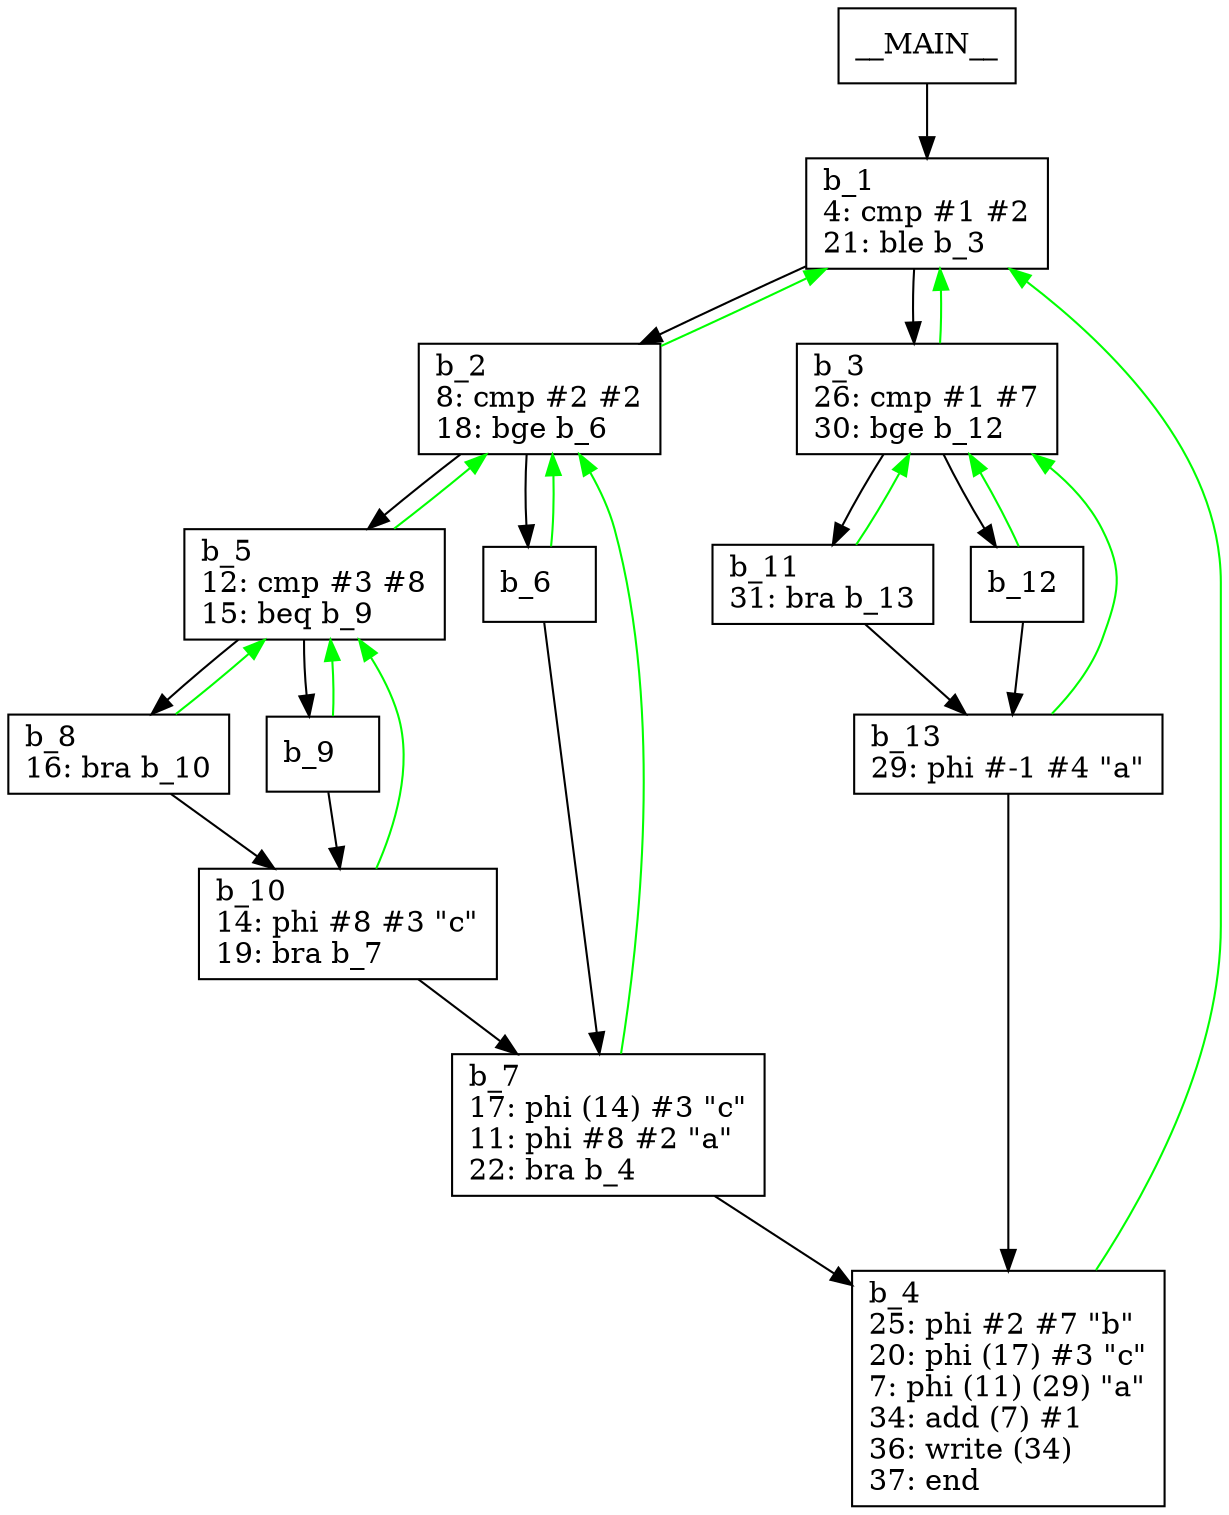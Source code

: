 digraph Computation {
node [shape=box];
__MAIN__ -> b_1;
b_1 [label="b_1\l4: cmp #1 #2\l21: ble b_3\l"]
b_1 -> b_2;
b_2 [label="b_2\l8: cmp #2 #2\l18: bge b_6\l"]
b_2 -> b_5;
b_5 [label="b_5\l12: cmp #3 #8\l15: beq b_9\l"]
b_5 -> b_8;
b_8 [label="b_8\l16: bra b_10\l"]
b_8 -> b_10;
b_10 [label="b_10\l14: phi #8 #3 \"c\"\l19: bra b_7\l"]
b_10 -> b_7;
b_7 [label="b_7\l17: phi (14) #3 \"c\"\l11: phi #8 #2 \"a\"\l22: bra b_4\l"]
b_7 -> b_4;
b_4 [label="b_4\l25: phi #2 #7 \"b\"\l20: phi (17) #3 \"c\"\l7: phi (11) (29) \"a\"\l34: add (7) #1\l36: write (34)\l37: end\l"]
b_4 -> b_1[color="green"];
b_7 -> b_2[color="green"];
b_10 -> b_5[color="green"];
b_8 -> b_5[color="green"];
b_5 -> b_9;
b_9 [label="b_9\l"]
b_9 -> b_10;
b_9 -> b_5[color="green"];
b_5 -> b_2[color="green"];
b_2 -> b_6;
b_6 [label="b_6\l"]
b_6 -> b_7;
b_6 -> b_2[color="green"];
b_2 -> b_1[color="green"];
b_1 -> b_3;
b_3 [label="b_3\l26: cmp #1 #7\l30: bge b_12\l"]
b_3 -> b_11;
b_11 [label="b_11\l31: bra b_13\l"]
b_11 -> b_13;
b_13 [label="b_13\l29: phi #-1 #4 \"a\"\l"]
b_13 -> b_4;
b_13 -> b_3[color="green"];
b_11 -> b_3[color="green"];
b_3 -> b_12;
b_12 [label="b_12\l"]
b_12 -> b_13;
b_12 -> b_3[color="green"];
b_3 -> b_1[color="green"];
}